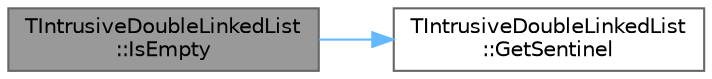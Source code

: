 digraph "TIntrusiveDoubleLinkedList::IsEmpty"
{
 // INTERACTIVE_SVG=YES
 // LATEX_PDF_SIZE
  bgcolor="transparent";
  edge [fontname=Helvetica,fontsize=10,labelfontname=Helvetica,labelfontsize=10];
  node [fontname=Helvetica,fontsize=10,shape=box,height=0.2,width=0.4];
  rankdir="LR";
  Node1 [id="Node000001",label="TIntrusiveDoubleLinkedList\l::IsEmpty",height=0.2,width=0.4,color="gray40", fillcolor="grey60", style="filled", fontcolor="black",tooltip=" "];
  Node1 -> Node2 [id="edge1_Node000001_Node000002",color="steelblue1",style="solid",tooltip=" "];
  Node2 [id="Node000002",label="TIntrusiveDoubleLinkedList\l::GetSentinel",height=0.2,width=0.4,color="grey40", fillcolor="white", style="filled",URL="$dc/d56/classTIntrusiveDoubleLinkedList.html#a00b5a066eb5da762e244b668e12d6942",tooltip=" "];
}
